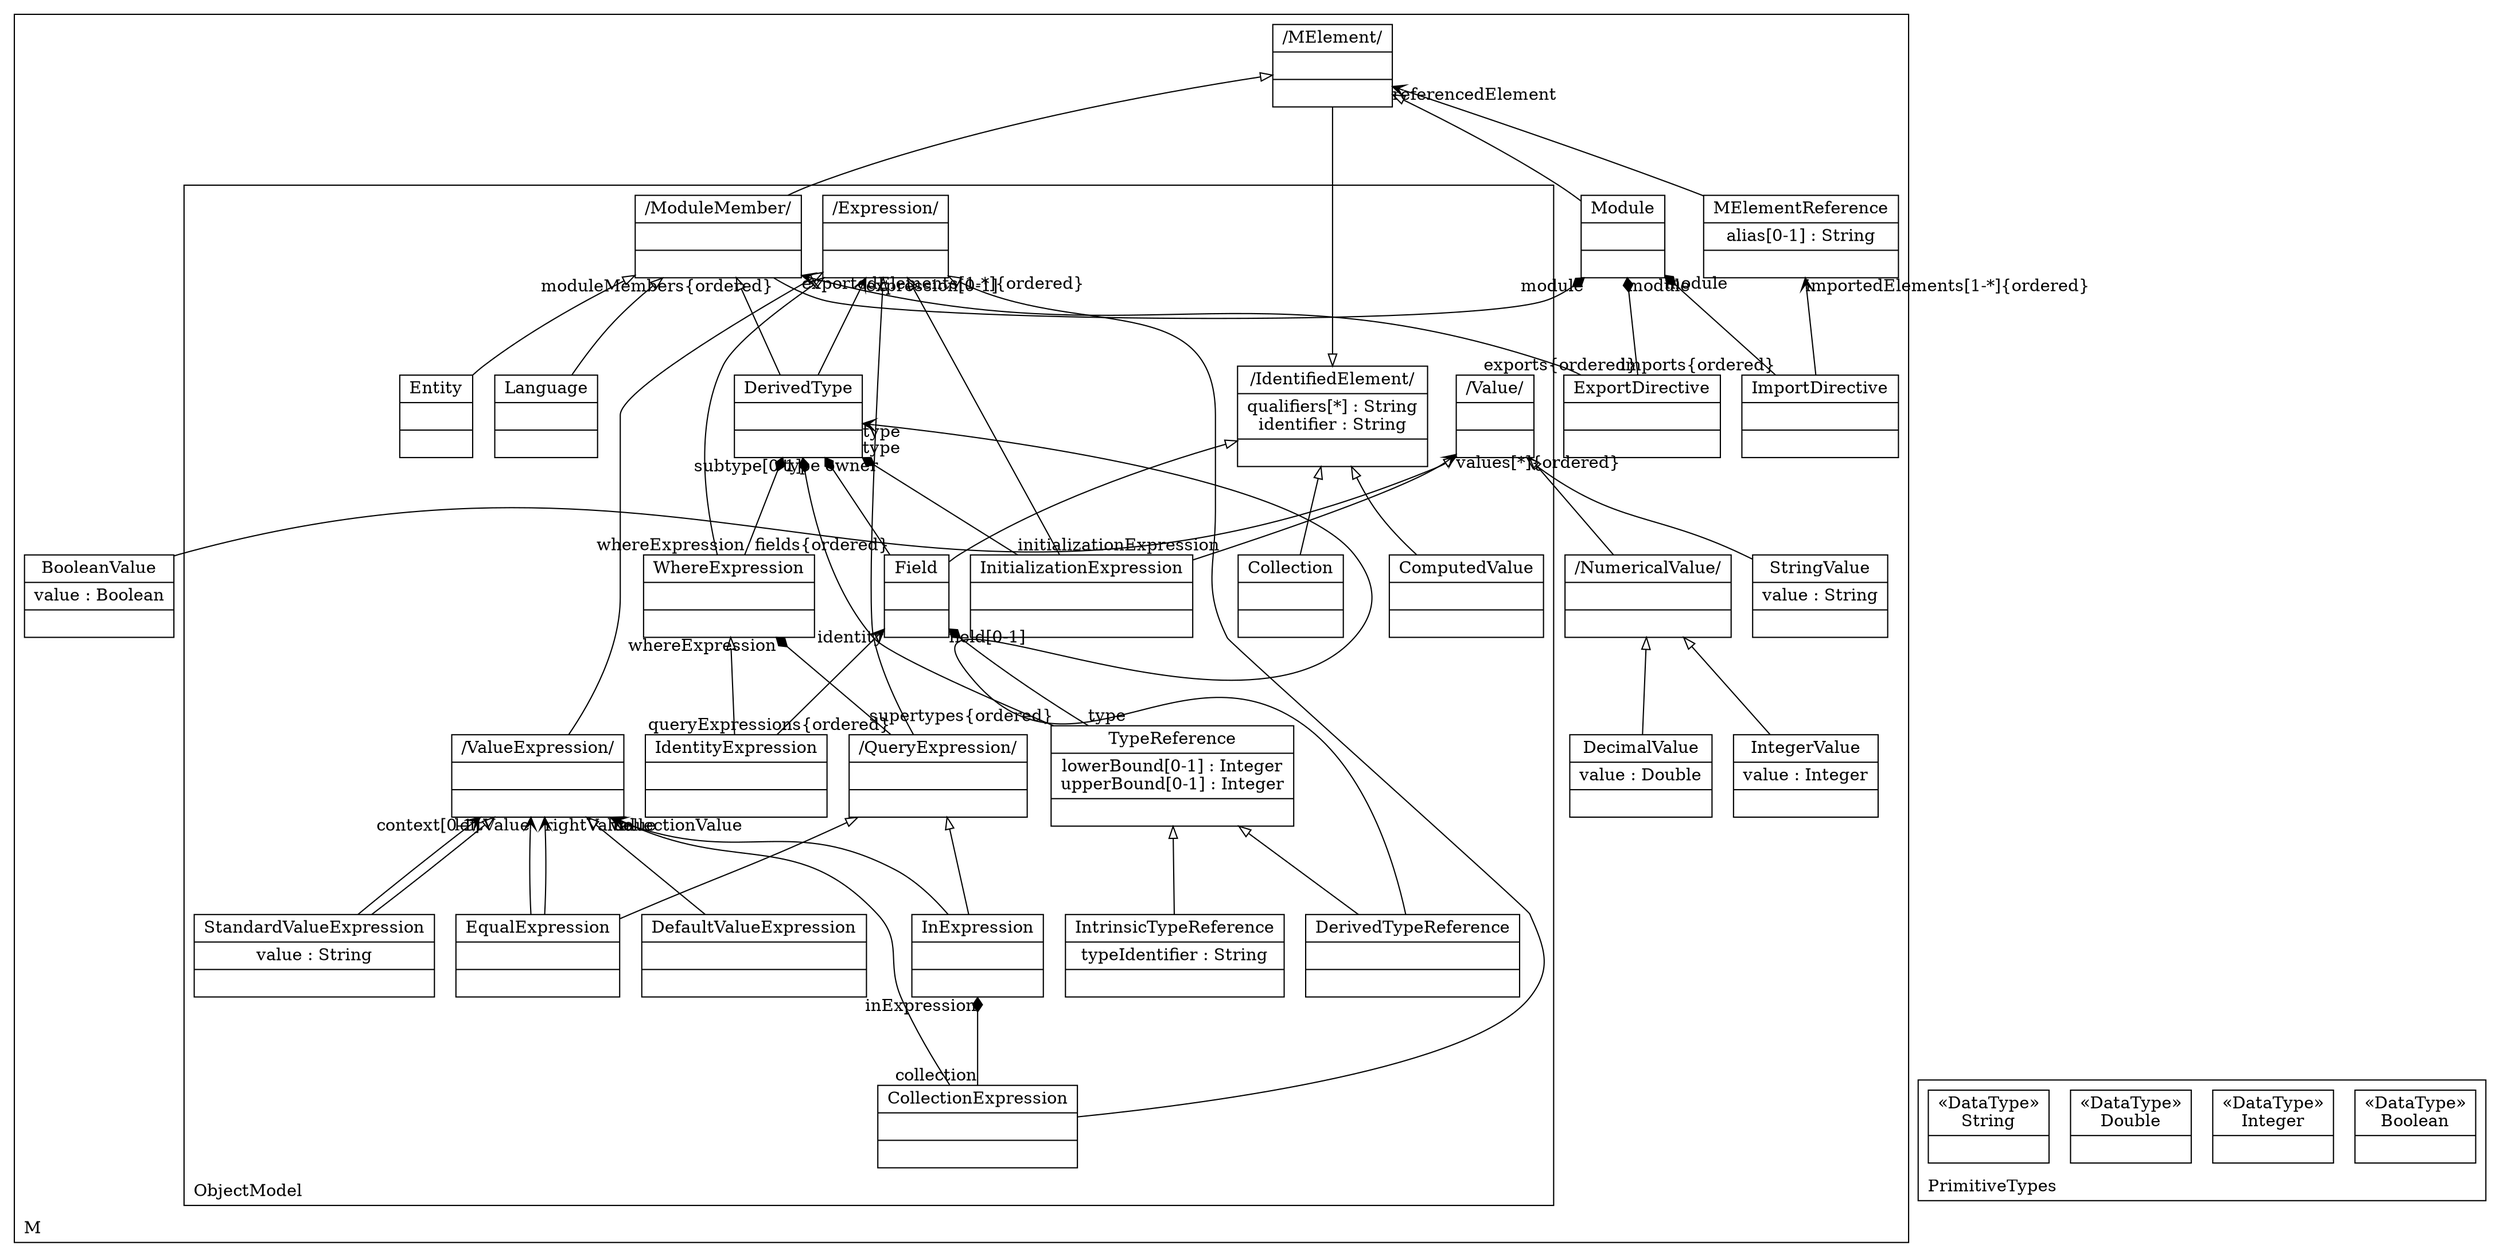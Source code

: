 digraph "KM3 Model in DOT" {
graph[rankdir=BT,labeljust=l,labelloc=t,nodeSep=0.75,compound=true];
 subgraph "cluster_M"{
labelloc=t
color=black
label=M
 node[shape=record];
IdentifiedElement[label="{/IdentifiedElement/|qualifiers[*] : String\nidentifier : String| }"]
;
 node[shape=record];
MElement[label="{/MElement/| | }"]
 MElement->IdentifiedElement[arrowhead=onormal,group=IdentifiedElement,minlen=2,constraint=true,]
;
 node[shape=record];
MElementReference[label="{MElementReference|alias[0-1] : String| }"]
 MElementReference->MElement[arrowhead=vee,arrowtail=none,headlabel="referencedElement",group=MElement,minlen=2,constraint=false,]
;
 node[shape=record];
Module[label="{Module| | }"]
 Module->MElement[arrowhead=onormal,group=MElement,minlen=2,constraint=true,]
;
 node[shape=record];
ModuleMember[label="{/ModuleMember/| | }"]
 ModuleMember->Module[arrowhead=diamond,arrowtail=none,headlabel="module",taillabel="moduleMembers{ordered}",group=Module,minlen=2,constraint=true,]
 ModuleMember->MElement[arrowhead=onormal,group=MElement,minlen=2,constraint=true,]
;
 node[shape=record];
ImportDirective[label="{ImportDirective| | }"]
 ImportDirective->Module[arrowhead=diamond,arrowtail=none,headlabel="module",taillabel="imports{ordered}",group=Module,minlen=2,constraint=true,]
 ImportDirective->MElementReference[arrowhead=vee,arrowtail=diamond,headlabel="importedElements[1-*]{ordered}",group=MElementReference,minlen=2,constraint=true,]
;
 node[shape=record];
ExportDirective[label="{ExportDirective| | }"]
 ExportDirective->Module[arrowhead=diamond,arrowtail=none,headlabel="module",taillabel="exports{ordered}",group=Module,minlen=2,constraint=true,]
 ExportDirective->ModuleMember[arrowhead=vee,arrowtail=none,headlabel="exportedElements[1-*]{ordered}",group=ModuleMember,minlen=2,constraint=false,]
;
 node[shape=record];
Value[label="{/Value/| | }"]
;
 node[shape=record];
NumericalValue[label="{/NumericalValue/| | }"]
 NumericalValue->Value[arrowhead=onormal,group=Value,minlen=2,constraint=true,]
;
 node[shape=record];
StringValue[label="{StringValue|value : String| }"]
 StringValue->Value[arrowhead=onormal,group=Value,minlen=2,constraint=true,]
;
 node[shape=record];
IntegerValue[label="{IntegerValue|value : Integer| }"]
 IntegerValue->NumericalValue[arrowhead=onormal,group=NumericalValue,minlen=2,constraint=true,]
;
 node[shape=record];
DecimalValue[label="{DecimalValue|value : Double| }"]
 DecimalValue->NumericalValue[arrowhead=onormal,group=NumericalValue,minlen=2,constraint=true,]
;
 node[shape=record];
BooleanValue[label="{BooleanValue|value : Boolean| }"]
 BooleanValue->Value[arrowhead=onormal,group=Value,minlen=2,constraint=true,]
;
 subgraph "cluster_Types"{
labelloc=t
color=black
label=Types
 node[shape=record];
DerivedType[label="{DerivedType| | }"]
 DerivedType->Expression[arrowhead=vee,arrowtail=diamond,headlabel="expression[0-1]",group=Expression,minlen=2,constraint=true,]
 DerivedType->ModuleMember[arrowhead=onormal,group=ModuleMember,minlen=2,constraint=true,]
;
 node[shape=record];
TypeReference[label="{TypeReference|lowerBound[0-1] : Integer\nupperBound[0-1] : Integer| }"]
 TypeReference->DerivedType[arrowhead=diamond,arrowtail=none,headlabel="subtype[0-1]",taillabel="supertypes{ordered}",group=DerivedType,minlen=2,constraint=true,]
 TypeReference->Field[arrowhead=diamond,arrowtail=none,headlabel="field[0-1]",taillabel="type",group=Field,minlen=2,constraint=true,]
;
 node[shape=record];
IntrinsicTypeReference[label="{IntrinsicTypeReference|typeIdentifier : String| }"]
 IntrinsicTypeReference->TypeReference[arrowhead=onormal,group=TypeReference,minlen=2,constraint=true,]
;
 node[shape=record];
DerivedTypeReference[label="{DerivedTypeReference| | }"]
 DerivedTypeReference->DerivedType[arrowhead=vee,arrowtail=none,headlabel="type",group=DerivedType,minlen=2,constraint=false,]
 DerivedTypeReference->TypeReference[arrowhead=onormal,group=TypeReference,minlen=2,constraint=true,]
;
 node[shape=record];
Field[label="{Field| | }"]
 Field->DerivedType[arrowhead=diamond,arrowtail=none,headlabel="owner",taillabel="fields{ordered}",group=DerivedType,minlen=2,constraint=true,]
 Field->IdentifiedElement[arrowhead=onormal,group=IdentifiedElement,minlen=2,constraint=true,]
;
 node[shape=record];
Collection[label="{Collection| | }"]
 Collection->IdentifiedElement[arrowhead=onormal,group=IdentifiedElement,minlen=2,constraint=true,]
;
 node[shape=record];
ComputedValue[label="{ComputedValue| | }"]
 ComputedValue->IdentifiedElement[arrowhead=onormal,group=IdentifiedElement,minlen=2,constraint=true,]
;


labelloc=t
color=black
label=Expressions
 node[shape=record];
Expression[label="{/Expression/| | }"]
;
 node[shape=record];
InitializationExpression[label="{InitializationExpression| | }"]
 InitializationExpression->DerivedType[arrowhead=diamond,arrowtail=none,headlabel="type",taillabel="initializationExpression",group=DerivedType,minlen=2,constraint=true,]
 InitializationExpression->Value[arrowhead=vee,arrowtail=diamond,headlabel="values[*]{ordered}",group=Value,minlen=2,constraint=true,]
 InitializationExpression->Expression[arrowhead=onormal,group=Expression,minlen=2,constraint=true,]
;
 node[shape=record];
WhereExpression[label="{WhereExpression| | }"]
 WhereExpression->DerivedType[arrowhead=diamond,arrowtail=none,headlabel="type",taillabel="whereExpression",group=DerivedType,minlen=2,constraint=true,]
 WhereExpression->Expression[arrowhead=onormal,group=Expression,minlen=2,constraint=true,]
;
 node[shape=record];
IdentityExpression[label="{IdentityExpression| | }"]
 IdentityExpression->Field[arrowhead=vee,arrowtail=none,headlabel="identity",group=Field,minlen=2,constraint=false,]
 IdentityExpression->WhereExpression[arrowhead=onormal,group=WhereExpression,minlen=2,constraint=true,]
;
 node[shape=record];
QueryExpression[label="{/QueryExpression/| | }"]
 QueryExpression->WhereExpression[arrowhead=diamond,arrowtail=none,headlabel="whereExpression",taillabel="queryExpressions{ordered}",group=WhereExpression,minlen=2,constraint=true,]
 QueryExpression->Expression[arrowhead=onormal,group=Expression,minlen=2,constraint=true,]
;
 node[shape=record];
EqualExpression[label="{EqualExpression| | }"]
 EqualExpression->ValueExpression[arrowhead=vee,arrowtail=diamond,headlabel="leftValue",group=ValueExpression,minlen=2,constraint=true,]
 EqualExpression->ValueExpression[arrowhead=vee,arrowtail=diamond,headlabel="rightValue",group=ValueExpression,minlen=2,constraint=true,]
 EqualExpression->QueryExpression[arrowhead=onormal,group=QueryExpression,minlen=2,constraint=true,]
;
 node[shape=record];
InExpression[label="{InExpression| | }"]
 InExpression->ValueExpression[arrowhead=vee,arrowtail=diamond,headlabel="value",group=ValueExpression,minlen=2,constraint=true,]
 InExpression->QueryExpression[arrowhead=onormal,group=QueryExpression,minlen=2,constraint=true,]
;
 node[shape=record];
CollectionExpression[label="{CollectionExpression| | }"]
 CollectionExpression->InExpression[arrowhead=diamond,arrowtail=none,headlabel="inExpression",taillabel="collection",group=InExpression,minlen=2,constraint=true,]
 CollectionExpression->ValueExpression[arrowhead=vee,arrowtail=diamond,headlabel="collectionValue",group=ValueExpression,minlen=2,constraint=true,]
 CollectionExpression->Expression[arrowhead=onormal,group=Expression,minlen=2,constraint=true,]
;
 node[shape=record];
ValueExpression[label="{/ValueExpression/| | }"]
 ValueExpression->Expression[arrowhead=onormal,group=Expression,minlen=2,constraint=true,]
;
 node[shape=record];
DefaultValueExpression[label="{DefaultValueExpression| | }"]
 DefaultValueExpression->ValueExpression[arrowhead=onormal,group=ValueExpression,minlen=2,constraint=true,]
;
 node[shape=record];
StandardValueExpression[label="{StandardValueExpression|value : String| }"]
 StandardValueExpression->ValueExpression[arrowhead=vee,arrowtail=diamond,headlabel="context[0-1]",group=ValueExpression,minlen=2,constraint=true,]
 StandardValueExpression->ValueExpression[arrowhead=onormal,group=ValueExpression,minlen=2,constraint=true,]
;


labelloc=t
color=black
label=Languages
 node[shape=record];
Language[label="{Language| | }"]
 Language->ModuleMember[arrowhead=onormal,group=ModuleMember,minlen=2,constraint=true,]
;


labelloc=t
color=black
label=ObjectModel
 node[shape=record];
Entity[label="{Entity| | }"]
 Entity->ModuleMember[arrowhead=onormal,group=ModuleMember,minlen=2,constraint=true,]
;

}
} subgraph "cluster_PrimitiveTypes"{
labelloc=t
color=black
label=PrimitiveTypes
 node[shape=record];
Boolean[label="{&#171;DataType&#187;\nBoolean|}"]
;
 node[shape=record];
Integer[label="{&#171;DataType&#187;\nInteger|}"]
;
 node[shape=record];
Double[label="{&#171;DataType&#187;\nDouble|}"]
;
 node[shape=record];
String[label="{&#171;DataType&#187;\nString|}"]
;

}
}